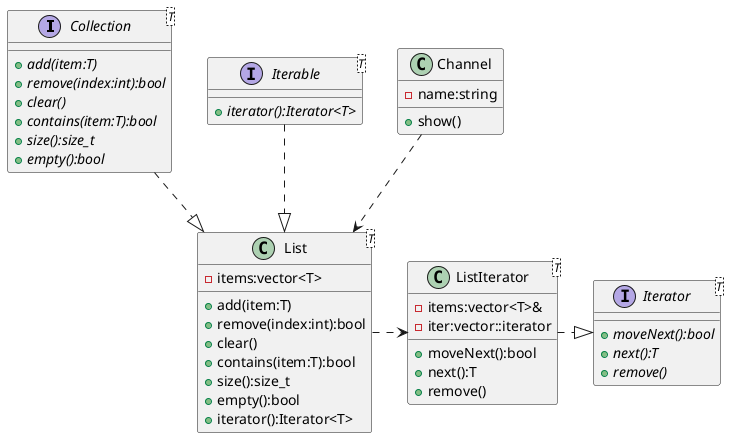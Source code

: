 @startuml
interface Collection<T>{
+{abstract}add(item:T)
+{abstract}remove(index:int):bool
+{abstract}clear()
+{abstract}contains(item:T):bool
+{abstract}size():size_t
+{abstract}empty():bool
}
interface Iterator<T>{
+{abstract}moveNext():bool
+{abstract}next():T
+{abstract}remove()
}

interface Iterable<T>{
+{abstract}iterator():Iterator<T>
}

class List<T>{
-items:vector<T>
+add(item:T)
+remove(index:int):bool
+clear()
+contains(item:T):bool
+size():size_t
+empty():bool
+iterator():Iterator<T>
}

class ListIterator<T>{
-items:vector<T>&
-iter:vector::iterator
+moveNext():bool
+next():T
+remove()
}

class Channel{
-name:string
+show()
}

Collection ..|> List
Iterable ..|> List

ListIterator .|> Iterator

List .> ListIterator

Channel ..>List

@enduml